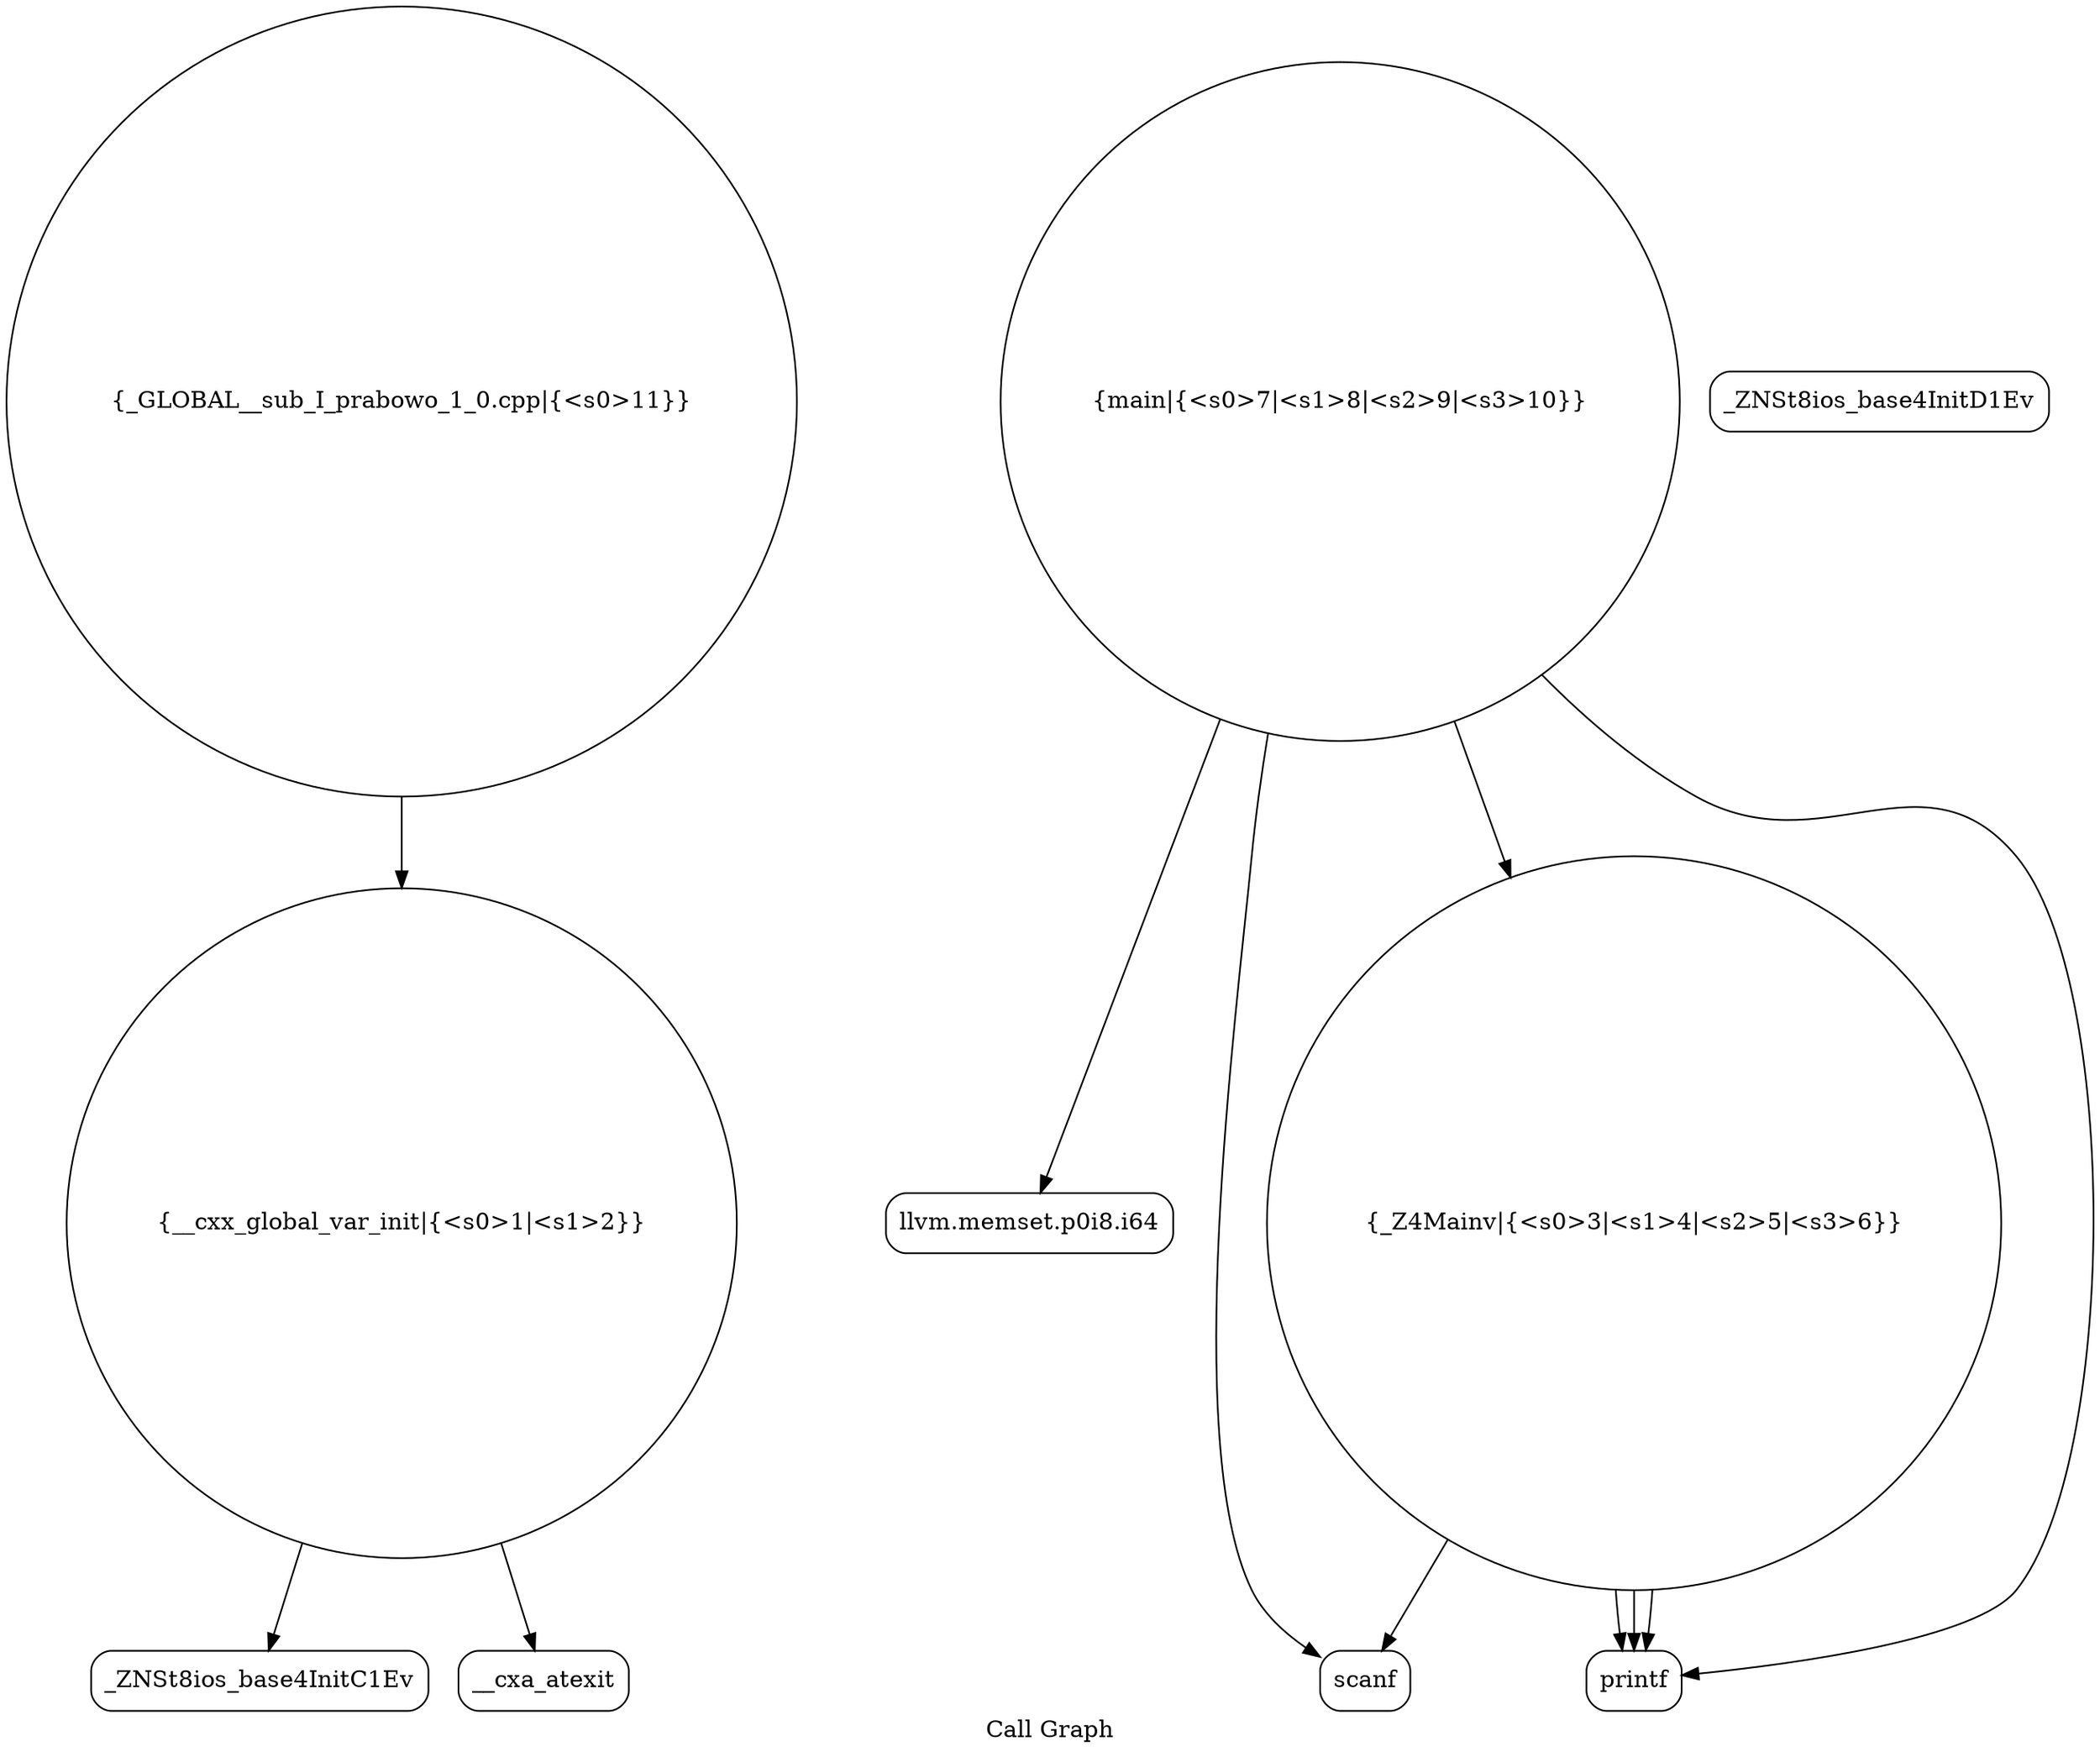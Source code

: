 digraph "Call Graph" {
	label="Call Graph";

	Node0x56407709b560 [shape=record,shape=circle,label="{__cxx_global_var_init|{<s0>1|<s1>2}}"];
	Node0x56407709b560:s0 -> Node0x56407709b9f0[color=black];
	Node0x56407709b560:s1 -> Node0x56407709baf0[color=black];
	Node0x56407709bcf0 [shape=record,shape=circle,label="{main|{<s0>7|<s1>8|<s2>9|<s3>10}}"];
	Node0x56407709bcf0:s0 -> Node0x56407709bd70[color=black];
	Node0x56407709bcf0:s1 -> Node0x56407709bbf0[color=black];
	Node0x56407709bcf0:s2 -> Node0x56407709bc70[color=black];
	Node0x56407709bcf0:s3 -> Node0x56407709bb70[color=black];
	Node0x56407709ba70 [shape=record,shape=Mrecord,label="{_ZNSt8ios_base4InitD1Ev}"];
	Node0x56407709bdf0 [shape=record,shape=circle,label="{_GLOBAL__sub_I_prabowo_1_0.cpp|{<s0>11}}"];
	Node0x56407709bdf0:s0 -> Node0x56407709b560[color=black];
	Node0x56407709bb70 [shape=record,shape=circle,label="{_Z4Mainv|{<s0>3|<s1>4|<s2>5|<s3>6}}"];
	Node0x56407709bb70:s0 -> Node0x56407709bbf0[color=black];
	Node0x56407709bb70:s1 -> Node0x56407709bc70[color=black];
	Node0x56407709bb70:s2 -> Node0x56407709bc70[color=black];
	Node0x56407709bb70:s3 -> Node0x56407709bc70[color=black];
	Node0x56407709bc70 [shape=record,shape=Mrecord,label="{printf}"];
	Node0x56407709b9f0 [shape=record,shape=Mrecord,label="{_ZNSt8ios_base4InitC1Ev}"];
	Node0x56407709bd70 [shape=record,shape=Mrecord,label="{llvm.memset.p0i8.i64}"];
	Node0x56407709baf0 [shape=record,shape=Mrecord,label="{__cxa_atexit}"];
	Node0x56407709bbf0 [shape=record,shape=Mrecord,label="{scanf}"];
}
